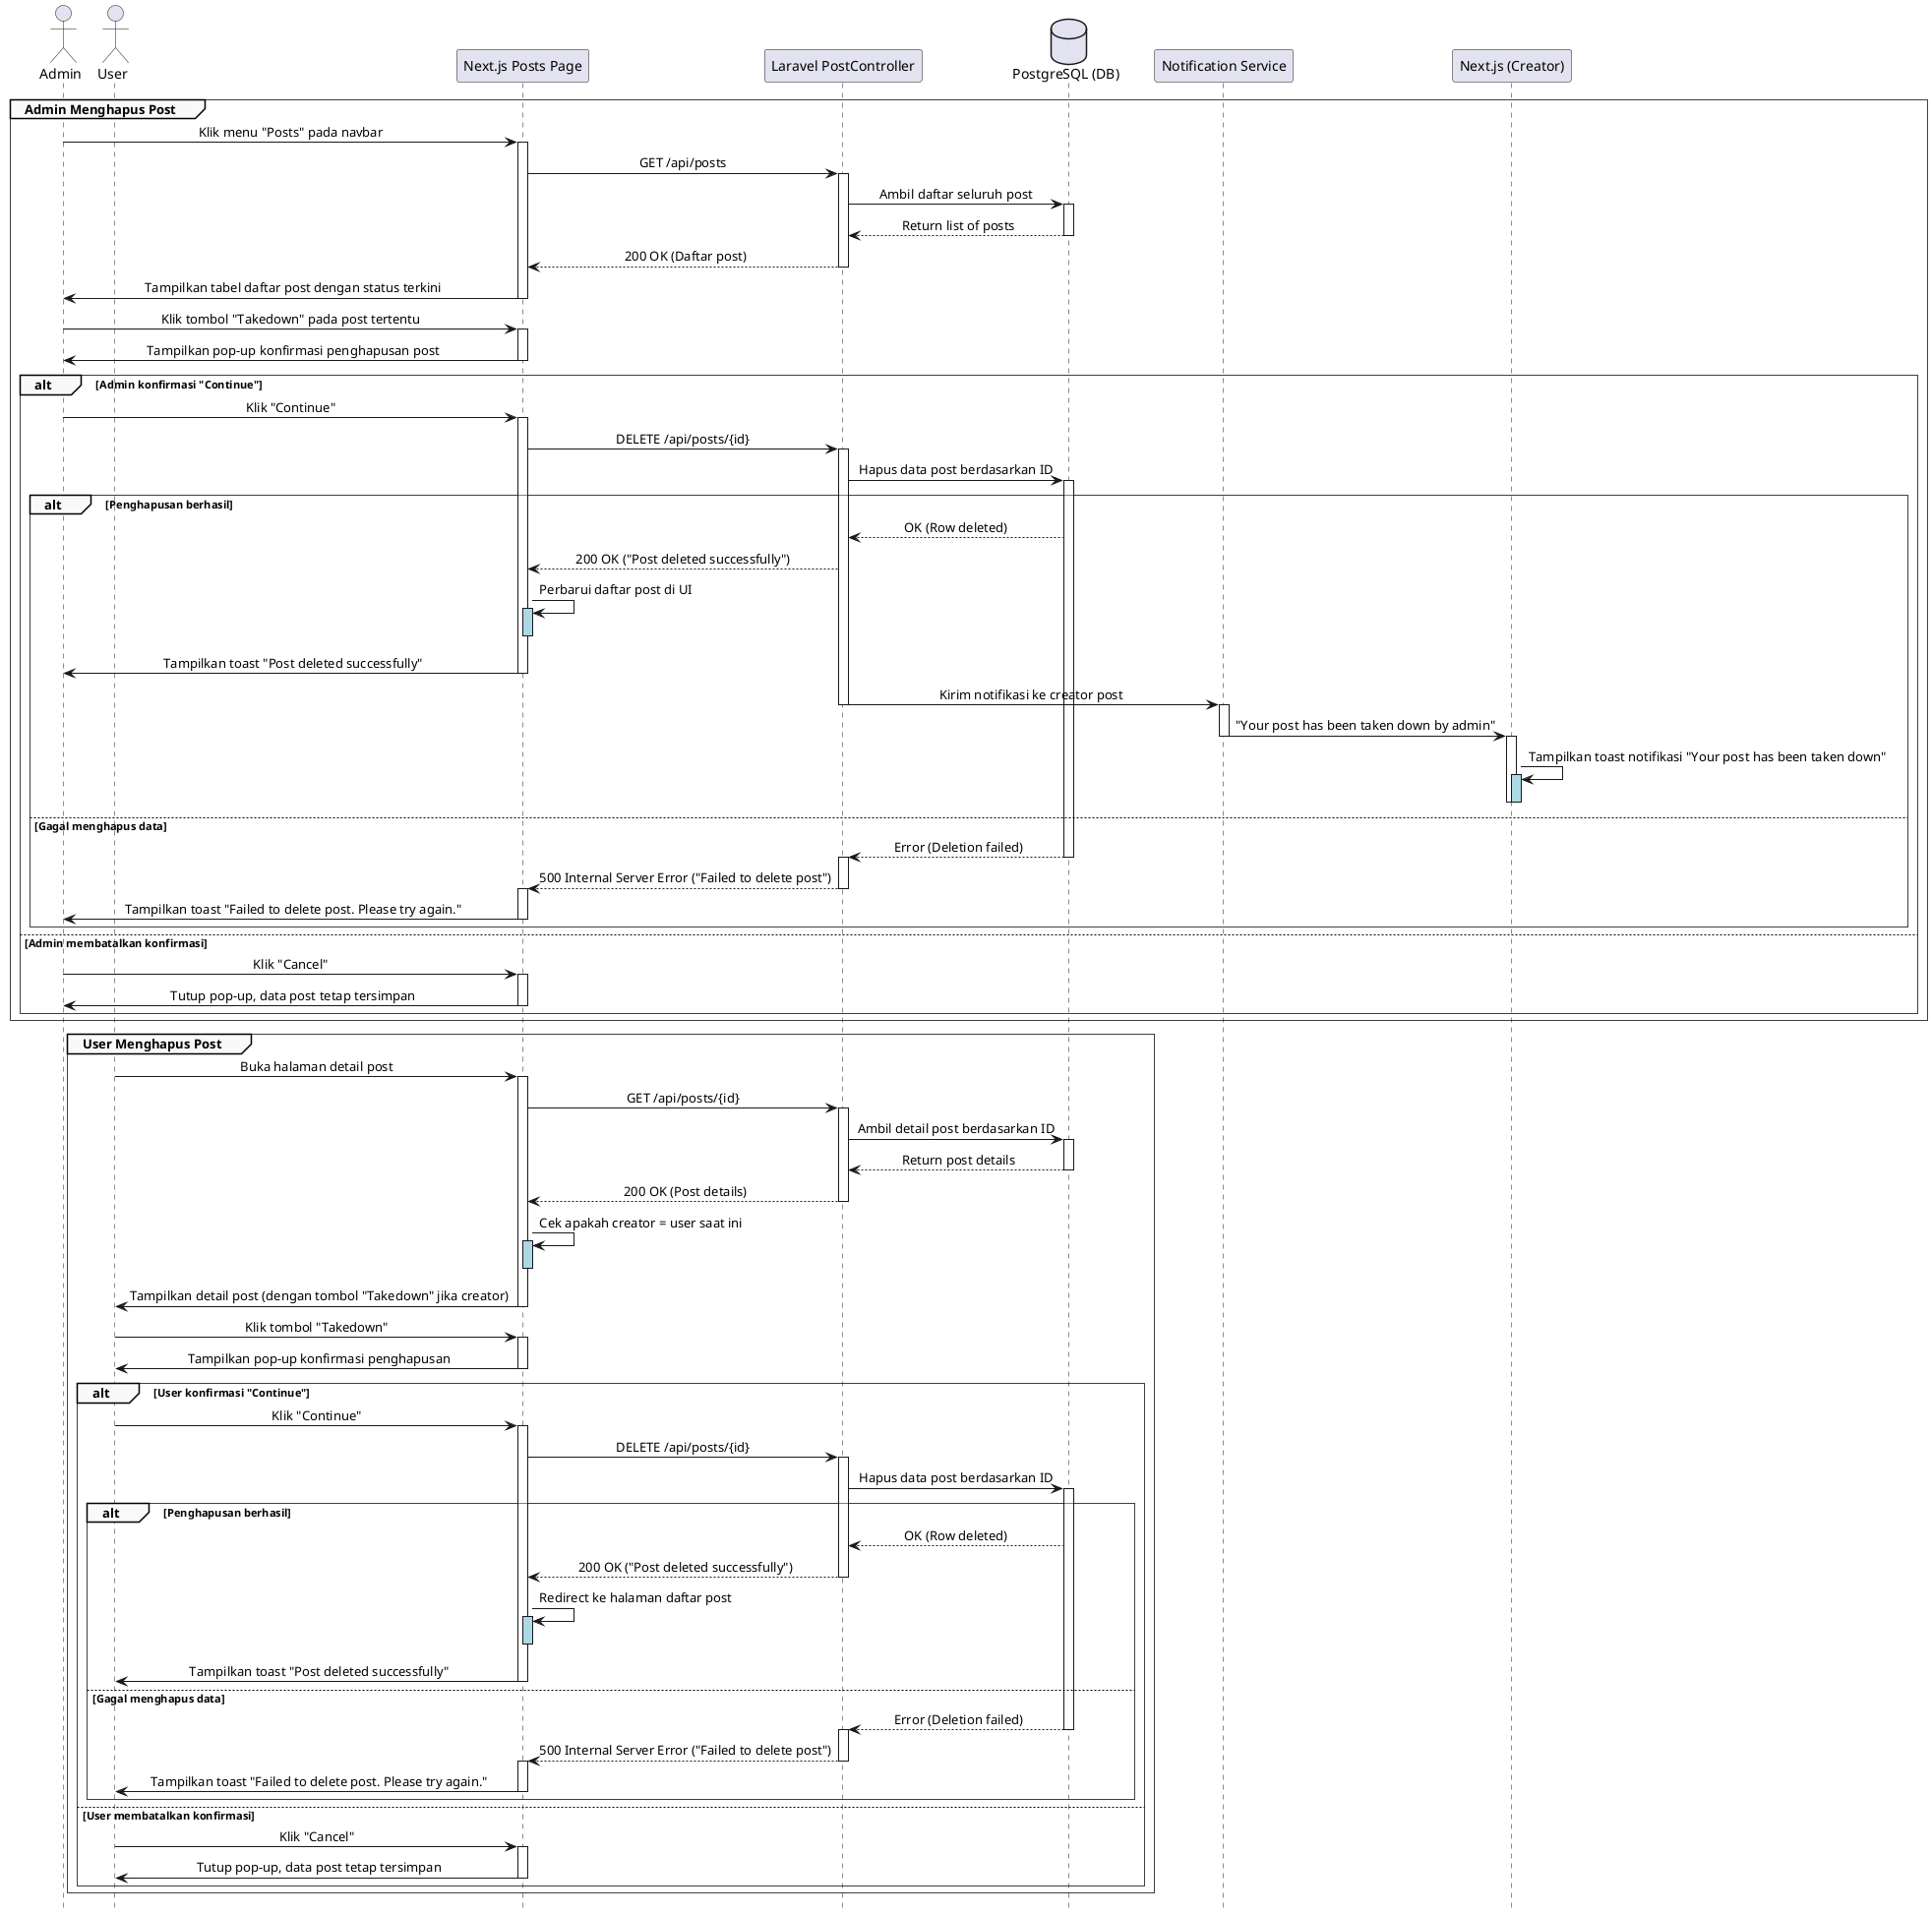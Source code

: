 @startuml
' === Styling ===
skinparam sequence {
    LifelineFooterStrategy none
    MessageAlign center
    ArrowThickness 1
    ParticipantPadding 20
    GroupBorderThickness 0.5
    GroupBackgroundColor #F9F9F9
}
hide footbox

' === Participants ===
actor Admin
actor User
participant "Next.js Posts Page" as FE
participant "Laravel PostController" as BE
database "PostgreSQL (DB)" as DB
participant "Notification Service" as NS
participant "Next.js (Creator)" as FE_Creator

' === Flow A: Admin Menghapus Post ===
group Admin Menghapus Post
    Admin -> FE: Klik menu "Posts" pada navbar
    activate FE
    FE -> BE: GET /api/posts
    activate BE
    BE -> DB: Ambil daftar seluruh post
    activate DB
    DB --> BE: Return list of posts
    deactivate DB
    BE --> FE: 200 OK (Daftar post)
    deactivate BE
    FE -> Admin: Tampilkan tabel daftar post dengan status terkini
    deactivate FE

    Admin -> FE: Klik tombol "Takedown" pada post tertentu
    activate FE
    FE -> Admin: Tampilkan pop-up konfirmasi penghapusan post
    deactivate FE

    alt Admin konfirmasi "Continue"
        Admin -> FE: Klik "Continue"
        activate FE
        FE -> BE: DELETE /api/posts/{id}
        activate BE
        BE -> DB: Hapus data post berdasarkan ID
        activate DB

        alt Penghapusan berhasil
            DB --> BE: OK (Row deleted)
            BE --> FE: 200 OK ("Post deleted successfully")
            FE -> FE: Perbarui daftar post di UI
            activate FE #LightBlue
            deactivate FE #LightBlue
            FE -> Admin: Tampilkan toast "Post deleted successfully"
            deactivate FE

            ' Kirim notifikasi ke Creator post
            BE -> NS: Kirim notifikasi ke creator post
            deactivate BE
            activate NS
            NS -> FE_Creator: "Your post has been taken down by admin"
            deactivate NS
            activate FE_Creator
            FE_Creator -> FE_Creator: Tampilkan toast notifikasi "Your post has been taken down"
            activate FE_Creator #LightBlue
            deactivate FE_Creator #LightBlue
            deactivate FE_Creator

        else Gagal menghapus data
            DB --> BE: Error (Deletion failed)
            deactivate DB
            activate BE
            BE --> FE: 500 Internal Server Error ("Failed to delete post")
            deactivate BE
            activate FE
            FE -> Admin: Tampilkan toast "Failed to delete post. Please try again."
            deactivate FE
        end

    else Admin membatalkan konfirmasi
        Admin -> FE: Klik "Cancel"
        activate FE
        FE -> Admin: Tutup pop-up, data post tetap tersimpan
        deactivate FE
    end
end


' === Flow B: User Menghapus Post ===
group User Menghapus Post
    User -> FE: Buka halaman detail post
    activate FE
    FE -> BE: GET /api/posts/{id}
    activate BE
    BE -> DB: Ambil detail post berdasarkan ID
    activate DB
    DB --> BE: Return post details
    deactivate DB
    BE --> FE: 200 OK (Post details)
    deactivate BE
    FE -> FE: Cek apakah creator = user saat ini
    activate FE #LightBlue
    deactivate FE #LightBlue
    FE -> User: Tampilkan detail post (dengan tombol "Takedown" jika creator)
    deactivate FE

    User -> FE: Klik tombol "Takedown"
    activate FE
    FE -> User: Tampilkan pop-up konfirmasi penghapusan
    deactivate FE

    alt User konfirmasi "Continue"
        User -> FE: Klik "Continue"
        activate FE
        FE -> BE: DELETE /api/posts/{id}
        activate BE
        BE -> DB: Hapus data post berdasarkan ID
        activate DB

        alt Penghapusan berhasil
            DB --> BE: OK (Row deleted)
            BE --> FE: 200 OK ("Post deleted successfully")
            deactivate BE
            FE -> FE: Redirect ke halaman daftar post
            activate FE #LightBlue
            deactivate FE #LightBlue
            FE -> User: Tampilkan toast "Post deleted successfully"
            deactivate FE

        else Gagal menghapus data
            DB --> BE: Error (Deletion failed)
            deactivate DB
            activate BE
            BE --> FE: 500 Internal Server Error ("Failed to delete post")
            deactivate BE
            activate FE
            FE -> User: Tampilkan toast "Failed to delete post. Please try again."
            deactivate FE
        end

    else User membatalkan konfirmasi
        User -> FE: Klik "Cancel"
        activate FE
        FE -> User: Tutup pop-up, data post tetap tersimpan
        deactivate FE
    end
end

@enduml
